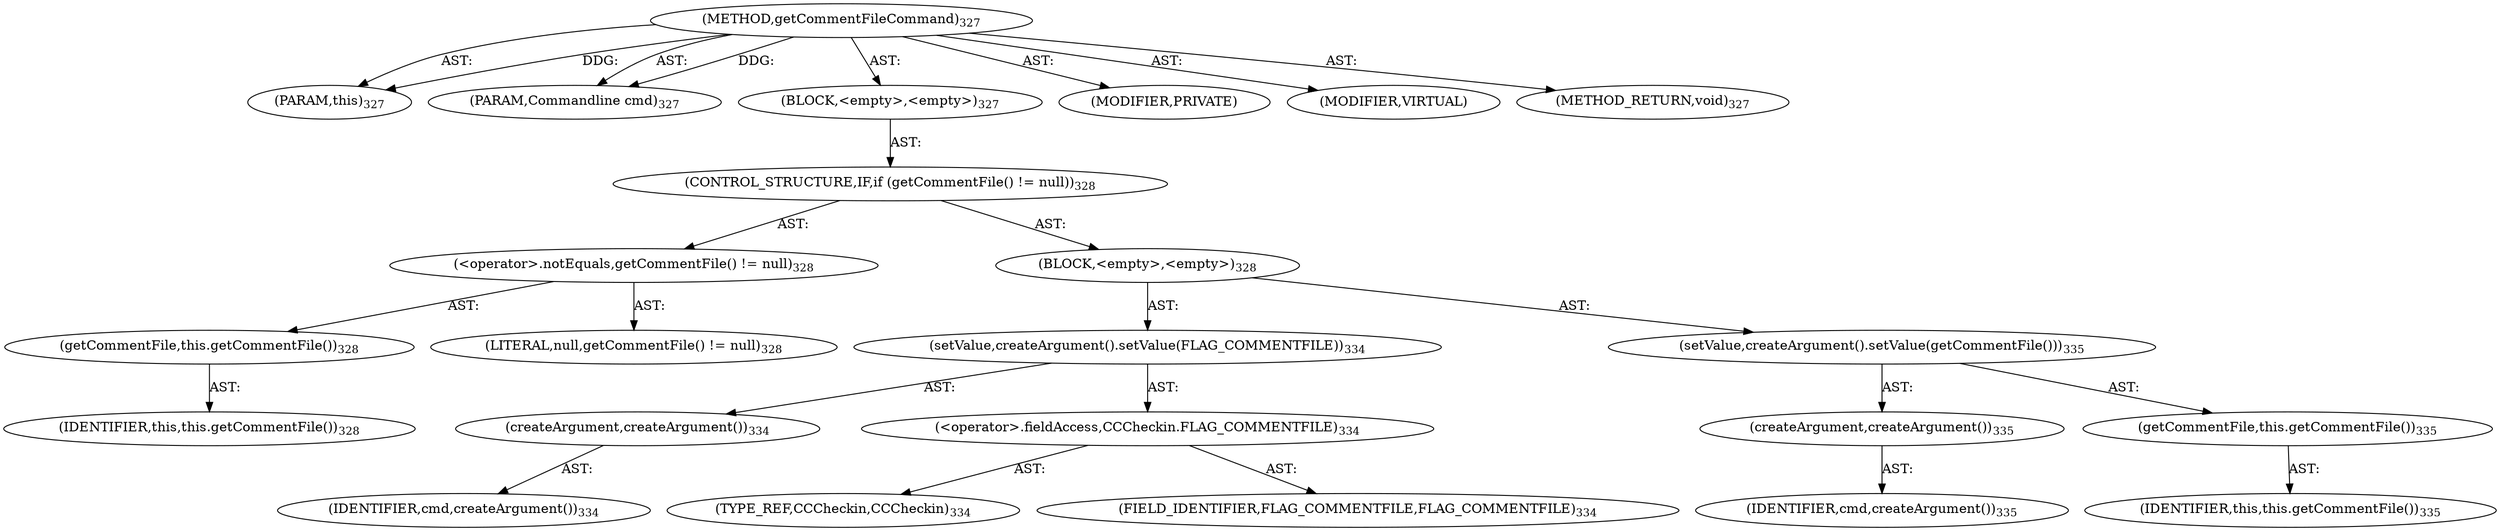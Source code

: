 digraph "getCommentFileCommand" {  
"111669149711" [label = <(METHOD,getCommentFileCommand)<SUB>327</SUB>> ]
"115964116995" [label = <(PARAM,this)<SUB>327</SUB>> ]
"115964117016" [label = <(PARAM,Commandline cmd)<SUB>327</SUB>> ]
"25769803803" [label = <(BLOCK,&lt;empty&gt;,&lt;empty&gt;)<SUB>327</SUB>> ]
"47244640267" [label = <(CONTROL_STRUCTURE,IF,if (getCommentFile() != null))<SUB>328</SUB>> ]
"30064771153" [label = <(&lt;operator&gt;.notEquals,getCommentFile() != null)<SUB>328</SUB>> ]
"30064771154" [label = <(getCommentFile,this.getCommentFile())<SUB>328</SUB>> ]
"68719476754" [label = <(IDENTIFIER,this,this.getCommentFile())<SUB>328</SUB>> ]
"90194313222" [label = <(LITERAL,null,getCommentFile() != null)<SUB>328</SUB>> ]
"25769803804" [label = <(BLOCK,&lt;empty&gt;,&lt;empty&gt;)<SUB>328</SUB>> ]
"30064771155" [label = <(setValue,createArgument().setValue(FLAG_COMMENTFILE))<SUB>334</SUB>> ]
"30064771156" [label = <(createArgument,createArgument())<SUB>334</SUB>> ]
"68719476803" [label = <(IDENTIFIER,cmd,createArgument())<SUB>334</SUB>> ]
"30064771157" [label = <(&lt;operator&gt;.fieldAccess,CCCheckin.FLAG_COMMENTFILE)<SUB>334</SUB>> ]
"180388626438" [label = <(TYPE_REF,CCCheckin,CCCheckin)<SUB>334</SUB>> ]
"55834574866" [label = <(FIELD_IDENTIFIER,FLAG_COMMENTFILE,FLAG_COMMENTFILE)<SUB>334</SUB>> ]
"30064771158" [label = <(setValue,createArgument().setValue(getCommentFile()))<SUB>335</SUB>> ]
"30064771159" [label = <(createArgument,createArgument())<SUB>335</SUB>> ]
"68719476804" [label = <(IDENTIFIER,cmd,createArgument())<SUB>335</SUB>> ]
"30064771160" [label = <(getCommentFile,this.getCommentFile())<SUB>335</SUB>> ]
"68719476755" [label = <(IDENTIFIER,this,this.getCommentFile())<SUB>335</SUB>> ]
"133143986212" [label = <(MODIFIER,PRIVATE)> ]
"133143986213" [label = <(MODIFIER,VIRTUAL)> ]
"128849018895" [label = <(METHOD_RETURN,void)<SUB>327</SUB>> ]
  "111669149711" -> "115964116995"  [ label = "AST: "] 
  "111669149711" -> "115964117016"  [ label = "AST: "] 
  "111669149711" -> "25769803803"  [ label = "AST: "] 
  "111669149711" -> "133143986212"  [ label = "AST: "] 
  "111669149711" -> "133143986213"  [ label = "AST: "] 
  "111669149711" -> "128849018895"  [ label = "AST: "] 
  "25769803803" -> "47244640267"  [ label = "AST: "] 
  "47244640267" -> "30064771153"  [ label = "AST: "] 
  "47244640267" -> "25769803804"  [ label = "AST: "] 
  "30064771153" -> "30064771154"  [ label = "AST: "] 
  "30064771153" -> "90194313222"  [ label = "AST: "] 
  "30064771154" -> "68719476754"  [ label = "AST: "] 
  "25769803804" -> "30064771155"  [ label = "AST: "] 
  "25769803804" -> "30064771158"  [ label = "AST: "] 
  "30064771155" -> "30064771156"  [ label = "AST: "] 
  "30064771155" -> "30064771157"  [ label = "AST: "] 
  "30064771156" -> "68719476803"  [ label = "AST: "] 
  "30064771157" -> "180388626438"  [ label = "AST: "] 
  "30064771157" -> "55834574866"  [ label = "AST: "] 
  "30064771158" -> "30064771159"  [ label = "AST: "] 
  "30064771158" -> "30064771160"  [ label = "AST: "] 
  "30064771159" -> "68719476804"  [ label = "AST: "] 
  "30064771160" -> "68719476755"  [ label = "AST: "] 
  "111669149711" -> "115964116995"  [ label = "DDG: "] 
  "111669149711" -> "115964117016"  [ label = "DDG: "] 
}
